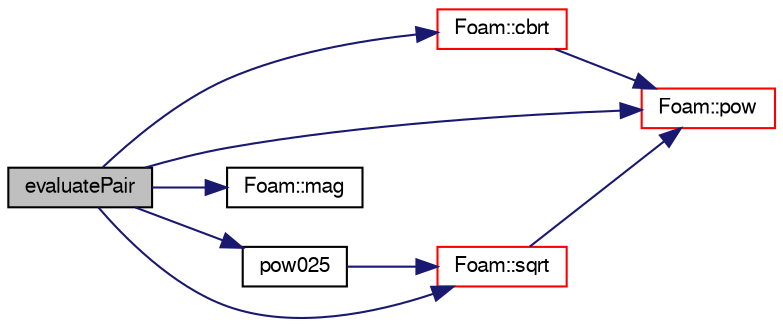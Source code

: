 digraph "evaluatePair"
{
  bgcolor="transparent";
  edge [fontname="FreeSans",fontsize="10",labelfontname="FreeSans",labelfontsize="10"];
  node [fontname="FreeSans",fontsize="10",shape=record];
  rankdir="LR";
  Node45 [label="evaluatePair",height=0.2,width=0.4,color="black", fillcolor="grey75", style="filled", fontcolor="black"];
  Node45 -> Node46 [color="midnightblue",fontsize="10",style="solid",fontname="FreeSans"];
  Node46 [label="Foam::cbrt",height=0.2,width=0.4,color="red",URL="$a21124.html#aca0b7feea326c0e1e9e04078a319d019"];
  Node46 -> Node51 [color="midnightblue",fontsize="10",style="solid",fontname="FreeSans"];
  Node51 [label="Foam::pow",height=0.2,width=0.4,color="red",URL="$a21124.html#a7500c8e9d27a442adc75e287de074c7c"];
  Node45 -> Node52 [color="midnightblue",fontsize="10",style="solid",fontname="FreeSans"];
  Node52 [label="Foam::mag",height=0.2,width=0.4,color="black",URL="$a21124.html#a929da2a3fdcf3dacbbe0487d3a330dae"];
  Node45 -> Node51 [color="midnightblue",fontsize="10",style="solid",fontname="FreeSans"];
  Node45 -> Node53 [color="midnightblue",fontsize="10",style="solid",fontname="FreeSans"];
  Node53 [label="pow025",height=0.2,width=0.4,color="black",URL="$a12539.html#a9fe5ec931c55c838aa661f6eeee09c29"];
  Node53 -> Node54 [color="midnightblue",fontsize="10",style="solid",fontname="FreeSans"];
  Node54 [label="Foam::sqrt",height=0.2,width=0.4,color="red",URL="$a21124.html#a8616bd62eebf2342a80222fecb1bda71"];
  Node54 -> Node51 [color="midnightblue",fontsize="10",style="solid",fontname="FreeSans"];
  Node45 -> Node54 [color="midnightblue",fontsize="10",style="solid",fontname="FreeSans"];
}
